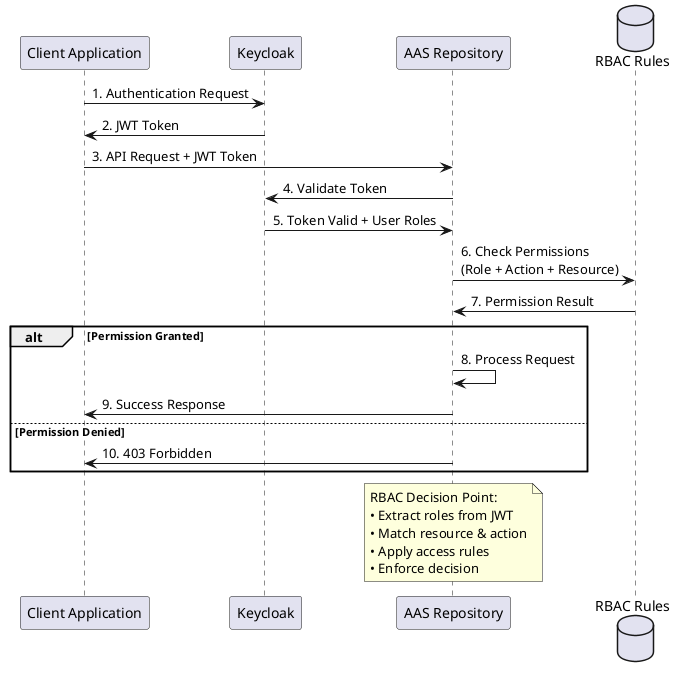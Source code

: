 @startuml
participant "Client Application" as client
participant "Keycloak" as keycloak
participant "AAS Repository" as aasrepo
database "RBAC Rules" as rules

client -> keycloak : 1. Authentication Request
keycloak -> client : 2. JWT Token

client -> aasrepo : 3. API Request + JWT Token
aasrepo -> keycloak : 4. Validate Token
keycloak -> aasrepo : 5. Token Valid + User Roles

aasrepo -> rules : 6. Check Permissions\n(Role + Action + Resource)
rules -> aasrepo : 7. Permission Result

alt Permission Granted
    aasrepo -> aasrepo : 8. Process Request
    aasrepo -> client : 9. Success Response
else Permission Denied
    aasrepo -> client : 10. 403 Forbidden
end

note over aasrepo
  RBAC Decision Point:
  • Extract roles from JWT
  • Match resource & action
  • Apply access rules
  • Enforce decision
end note
@enduml
